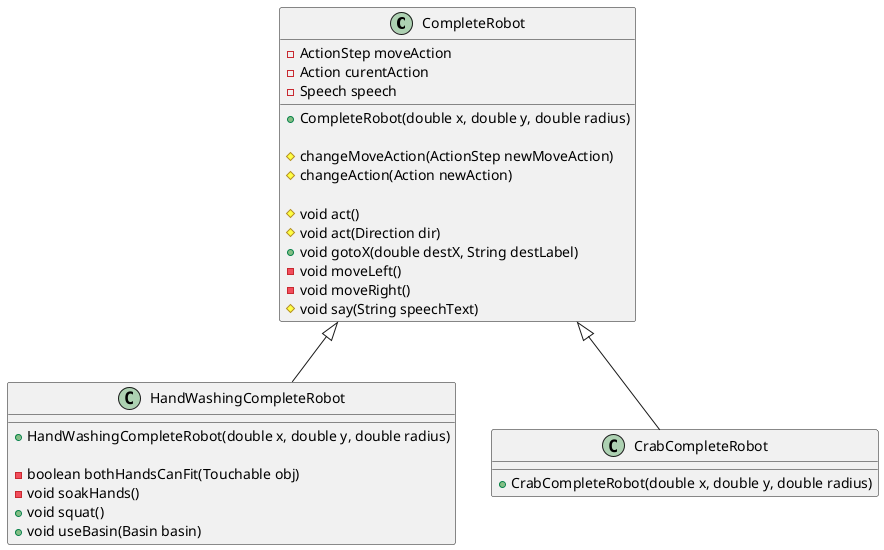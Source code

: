 @startuml "OCP Example"

class "CompleteRobot" as CR {
  -ActionStep moveAction
  -Action curentAction
  -Speech speech

  +CompleteRobot(double x, double y, double radius)

  #changeMoveAction(ActionStep newMoveAction)
  #changeAction(Action newAction)

  #void act()
  #void act(Direction dir)
  +void gotoX(double destX, String destLabel)
  -void moveLeft()
  -void moveRight()
  #void say(String speechText)
}

class "HandWashingCompleteRobot" as HWCR {
    +HandWashingCompleteRobot(double x, double y, double radius)
    
    -boolean bothHandsCanFit(Touchable obj)
    -void soakHands()
    +void squat()
    +void useBasin(Basin basin)
}

class "CrabCompleteRobot" as CCR {
  +CrabCompleteRobot(double x, double y, double radius)
}
CR <|-- CCR
CR <|-- HWCR
@enduml